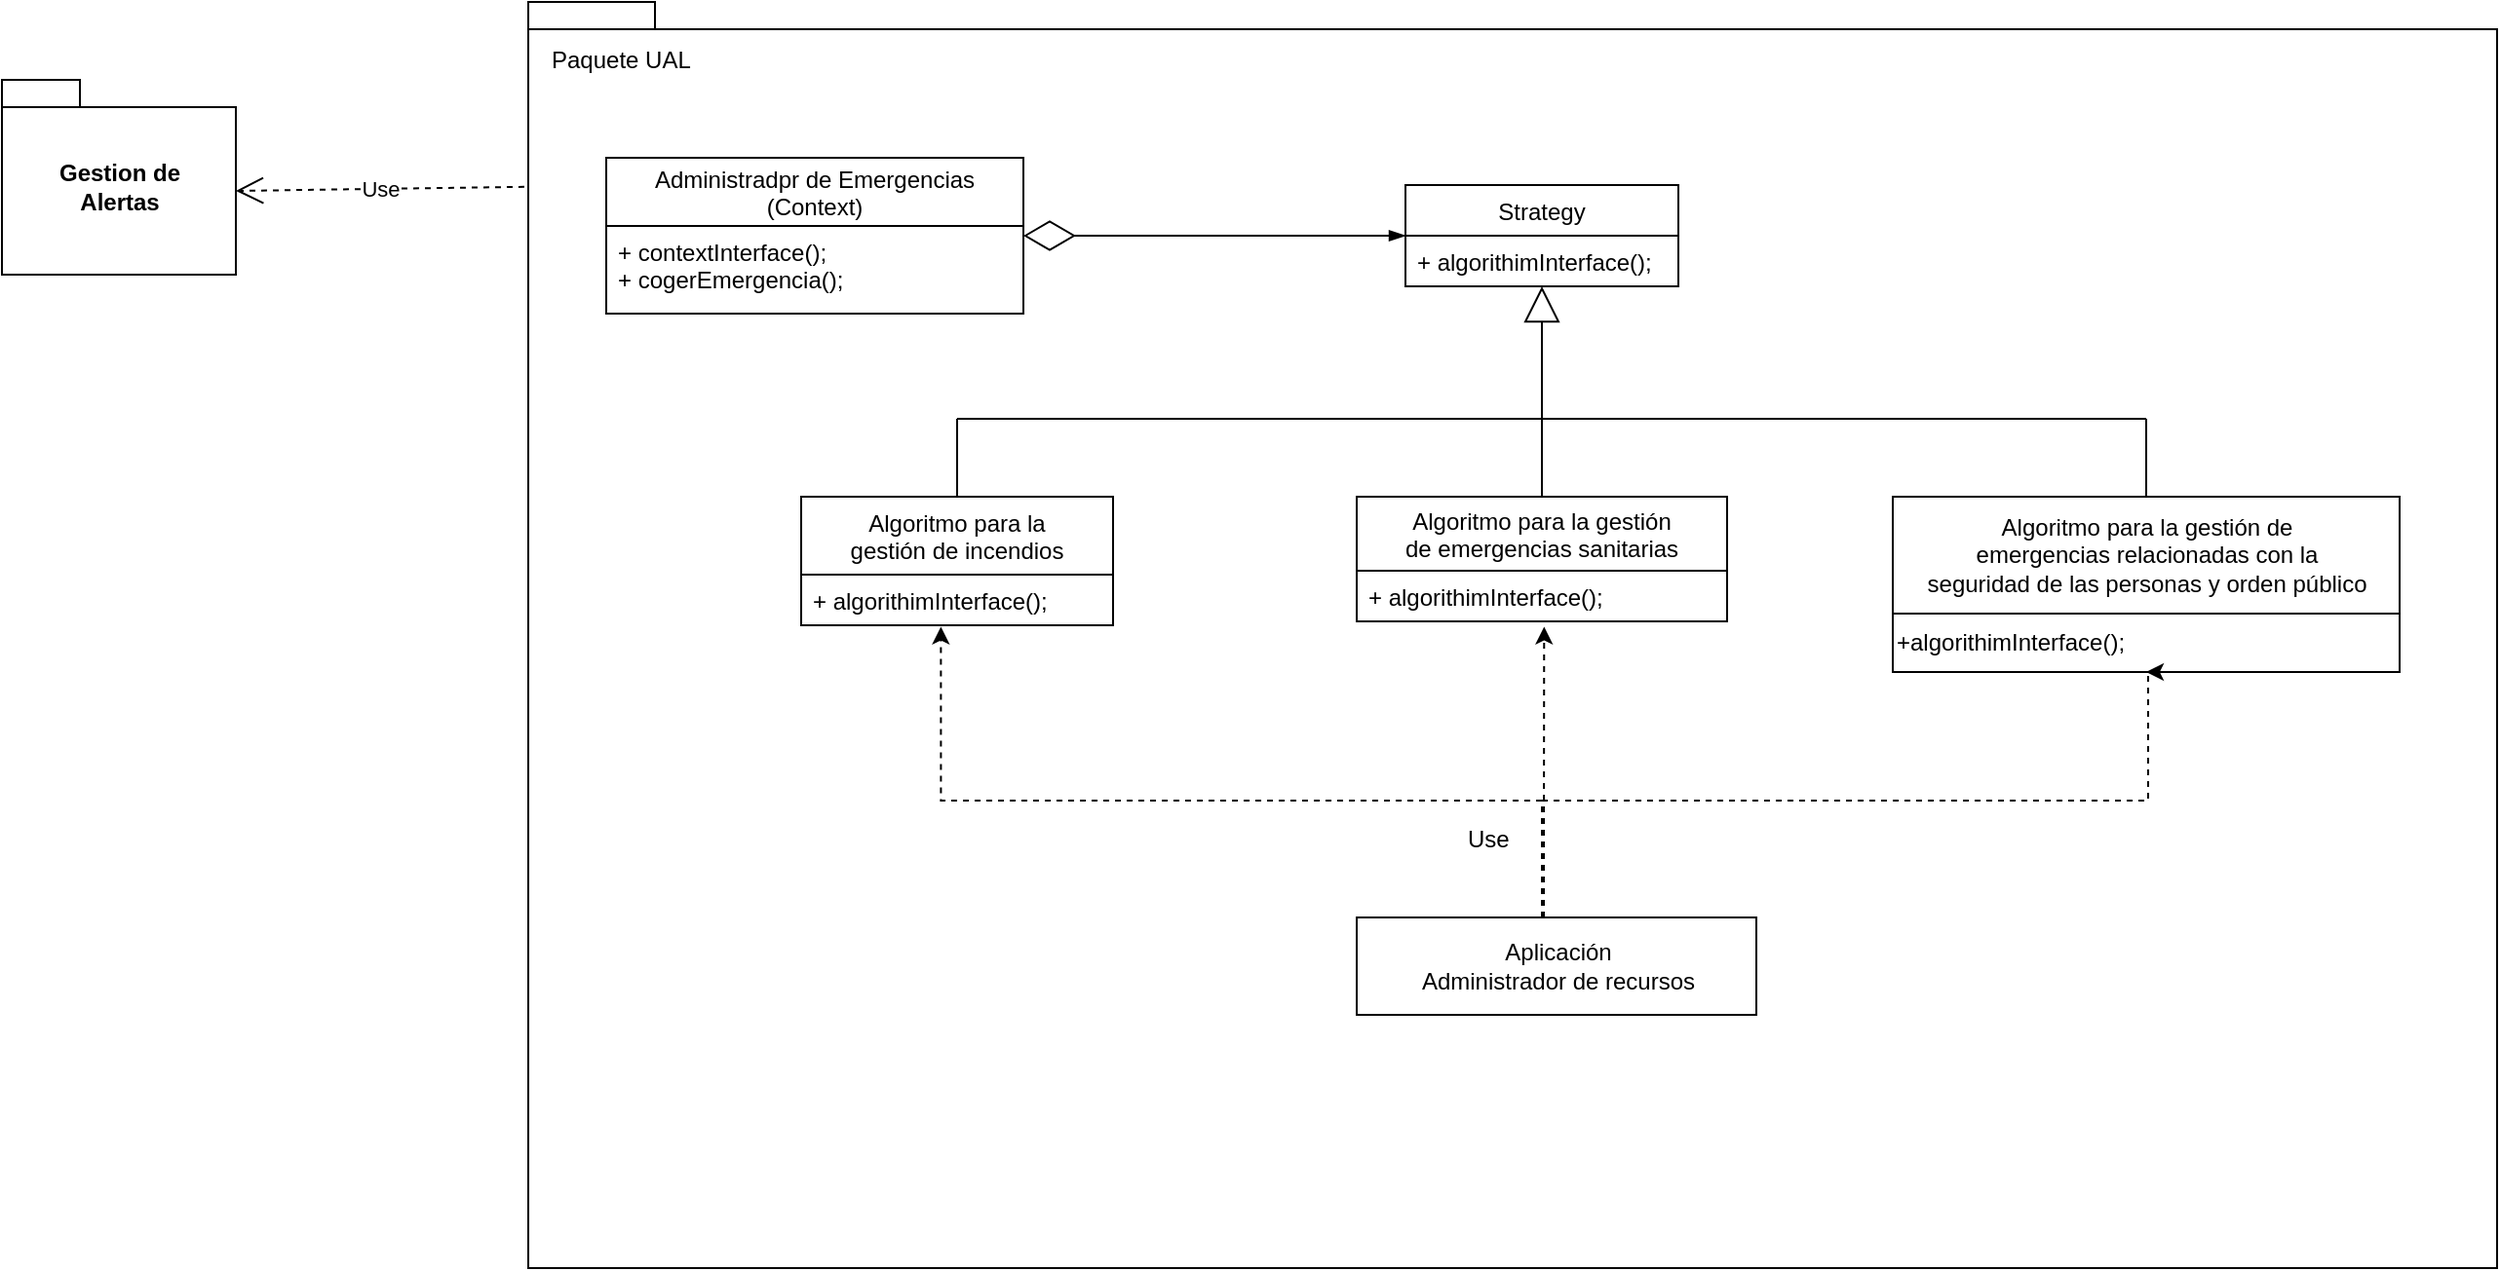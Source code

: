 <mxfile version="12.2.3" type="device" pages="1"><diagram id="fjS9aj-fU1OhJwLdsId0" name="Page-1"><mxGraphModel dx="1673" dy="931" grid="1" gridSize="10" guides="1" tooltips="1" connect="1" arrows="1" fold="1" page="1" pageScale="1" pageWidth="1169" pageHeight="1654" math="0" shadow="0"><root><mxCell id="0"/><mxCell id="1" parent="0"/><mxCell id="2QXqk7xqMmpykBd4fs5p-1" value="" style="shape=folder;fontStyle=1;spacingTop=10;tabWidth=40;tabHeight=14;tabPosition=left;html=1;" vertex="1" parent="1"><mxGeometry x="320" y="80" width="1010" height="650" as="geometry"/></mxCell><mxCell id="2QXqk7xqMmpykBd4fs5p-2" value="Administradpr de Emergencias&#xA;(Context)" style="swimlane;fontStyle=0;childLayout=stackLayout;horizontal=1;startSize=35;fillColor=none;horizontalStack=0;resizeParent=1;resizeParentMax=0;resizeLast=0;collapsible=1;marginBottom=0;" vertex="1" parent="1"><mxGeometry x="360" y="160" width="214" height="80" as="geometry"/></mxCell><mxCell id="2QXqk7xqMmpykBd4fs5p-3" value="+ contextInterface();&#xA;+ cogerEmergencia();&#xA;" style="text;strokeColor=none;fillColor=none;align=left;verticalAlign=top;spacingLeft=4;spacingRight=4;overflow=hidden;rotatable=0;points=[[0,0.5],[1,0.5]];portConstraint=eastwest;" vertex="1" parent="2QXqk7xqMmpykBd4fs5p-2"><mxGeometry y="35" width="214" height="45" as="geometry"/></mxCell><mxCell id="2QXqk7xqMmpykBd4fs5p-4" value="Strategy" style="swimlane;fontStyle=0;childLayout=stackLayout;horizontal=1;startSize=26;fillColor=none;horizontalStack=0;resizeParent=1;resizeParentMax=0;resizeLast=0;collapsible=1;marginBottom=0;" vertex="1" parent="1"><mxGeometry x="770" y="174" width="140" height="52" as="geometry"/></mxCell><mxCell id="2QXqk7xqMmpykBd4fs5p-5" value="+ algorithimInterface();" style="text;strokeColor=none;fillColor=none;align=left;verticalAlign=top;spacingLeft=4;spacingRight=4;overflow=hidden;rotatable=0;points=[[0,0.5],[1,0.5]];portConstraint=eastwest;" vertex="1" parent="2QXqk7xqMmpykBd4fs5p-4"><mxGeometry y="26" width="140" height="26" as="geometry"/></mxCell><mxCell id="2QXqk7xqMmpykBd4fs5p-6" value="" style="endArrow=diamondThin;endFill=0;endSize=24;html=1;entryX=1;entryY=0.5;entryDx=0;entryDy=0;startArrow=blockThin;startFill=1;" edge="1" parent="1" target="2QXqk7xqMmpykBd4fs5p-2"><mxGeometry width="160" relative="1" as="geometry"><mxPoint x="770" y="200" as="sourcePoint"/><mxPoint x="750" y="354" as="targetPoint"/></mxGeometry></mxCell><mxCell id="2QXqk7xqMmpykBd4fs5p-7" value="" style="endArrow=block;endSize=16;endFill=0;html=1;entryX=0.5;entryY=1;entryDx=0;entryDy=0;exitX=0.5;exitY=0;exitDx=0;exitDy=0;" edge="1" parent="1" source="2QXqk7xqMmpykBd4fs5p-12" target="2QXqk7xqMmpykBd4fs5p-4"><mxGeometry x="0.176" y="-120" width="160" relative="1" as="geometry"><mxPoint x="840" y="294" as="sourcePoint"/><mxPoint x="890" y="304" as="targetPoint"/><mxPoint as="offset"/></mxGeometry></mxCell><mxCell id="2QXqk7xqMmpykBd4fs5p-8" value="Algoritmo para la &#xA;gestión de incendios" style="swimlane;fontStyle=0;childLayout=stackLayout;horizontal=1;startSize=40;fillColor=none;horizontalStack=0;resizeParent=1;resizeParentMax=0;resizeLast=0;collapsible=1;marginBottom=0;" vertex="1" parent="1"><mxGeometry x="460" y="334" width="160" height="66" as="geometry"/></mxCell><mxCell id="2QXqk7xqMmpykBd4fs5p-9" value="+ algorithimInterface();" style="text;strokeColor=none;fillColor=none;align=left;verticalAlign=top;spacingLeft=4;spacingRight=4;overflow=hidden;rotatable=0;points=[[0,0.5],[1,0.5]];portConstraint=eastwest;" vertex="1" parent="2QXqk7xqMmpykBd4fs5p-8"><mxGeometry y="40" width="160" height="26" as="geometry"/></mxCell><mxCell id="2QXqk7xqMmpykBd4fs5p-10" value="Algoritmo para la gestión de &lt;br&gt;emergencias relacionadas con la &lt;br&gt;seguridad de las personas y orden público" style="html=1;" vertex="1" parent="1"><mxGeometry x="1020" y="334" width="260" height="60" as="geometry"/></mxCell><mxCell id="2QXqk7xqMmpykBd4fs5p-11" value="+algorithimInterface();" style="html=1;align=left;" vertex="1" parent="1"><mxGeometry x="1020" y="394" width="260" height="30" as="geometry"/></mxCell><mxCell id="2QXqk7xqMmpykBd4fs5p-12" value="Algoritmo para la gestión &#xA;de emergencias sanitarias" style="swimlane;fontStyle=0;childLayout=stackLayout;horizontal=1;startSize=38;fillColor=none;horizontalStack=0;resizeParent=1;resizeParentMax=0;resizeLast=0;collapsible=1;marginBottom=0;" vertex="1" parent="1"><mxGeometry x="745" y="334" width="190" height="64" as="geometry"/></mxCell><mxCell id="2QXqk7xqMmpykBd4fs5p-13" value="+ algorithimInterface();" style="text;strokeColor=none;fillColor=none;align=left;verticalAlign=top;spacingLeft=4;spacingRight=4;overflow=hidden;rotatable=0;points=[[0,0.5],[1,0.5]];portConstraint=eastwest;" vertex="1" parent="2QXqk7xqMmpykBd4fs5p-12"><mxGeometry y="38" width="190" height="26" as="geometry"/></mxCell><mxCell id="2QXqk7xqMmpykBd4fs5p-14" value="" style="endArrow=none;html=1;exitX=0.5;exitY=0;exitDx=0;exitDy=0;" edge="1" parent="1" source="2QXqk7xqMmpykBd4fs5p-8"><mxGeometry width="50" height="50" relative="1" as="geometry"><mxPoint x="600" y="314" as="sourcePoint"/><mxPoint x="540" y="294" as="targetPoint"/></mxGeometry></mxCell><mxCell id="2QXqk7xqMmpykBd4fs5p-15" value="" style="endArrow=none;html=1;exitX=0.5;exitY=0;exitDx=0;exitDy=0;" edge="1" parent="1" source="2QXqk7xqMmpykBd4fs5p-10"><mxGeometry width="50" height="50" relative="1" as="geometry"><mxPoint x="1100" y="284" as="sourcePoint"/><mxPoint x="1150" y="294" as="targetPoint"/></mxGeometry></mxCell><mxCell id="2QXqk7xqMmpykBd4fs5p-16" value="" style="endArrow=none;html=1;" edge="1" parent="1"><mxGeometry width="50" height="50" relative="1" as="geometry"><mxPoint x="540" y="294" as="sourcePoint"/><mxPoint x="1150" y="294" as="targetPoint"/></mxGeometry></mxCell><mxCell id="2QXqk7xqMmpykBd4fs5p-17" value="&lt;div&gt;Gestion de&lt;/div&gt;&lt;div&gt;Alertas&lt;br&gt;&lt;/div&gt;" style="shape=folder;fontStyle=1;spacingTop=10;tabWidth=40;tabHeight=14;tabPosition=left;html=1;" vertex="1" parent="1"><mxGeometry x="50" y="120" width="120" height="100" as="geometry"/></mxCell><mxCell id="2QXqk7xqMmpykBd4fs5p-18" value="Use" style="endArrow=open;endSize=12;dashed=1;html=1;exitX=-0.002;exitY=0.146;exitDx=0;exitDy=0;exitPerimeter=0;entryX=0;entryY=0;entryDx=120;entryDy=57;entryPerimeter=0;" edge="1" parent="1" source="2QXqk7xqMmpykBd4fs5p-1" target="2QXqk7xqMmpykBd4fs5p-17"><mxGeometry width="160" relative="1" as="geometry"><mxPoint x="110" y="290" as="sourcePoint"/><mxPoint x="270" y="290" as="targetPoint"/></mxGeometry></mxCell><mxCell id="2QXqk7xqMmpykBd4fs5p-26" style="edgeStyle=orthogonalEdgeStyle;rounded=0;orthogonalLoop=1;jettySize=auto;html=1;entryX=0.448;entryY=1.029;entryDx=0;entryDy=0;entryPerimeter=0;dashed=1;" edge="1" parent="1" source="2QXqk7xqMmpykBd4fs5p-23" target="2QXqk7xqMmpykBd4fs5p-9"><mxGeometry relative="1" as="geometry"><Array as="points"><mxPoint x="840" y="490"/><mxPoint x="532" y="490"/></Array></mxGeometry></mxCell><mxCell id="2QXqk7xqMmpykBd4fs5p-27" style="edgeStyle=orthogonalEdgeStyle;rounded=0;orthogonalLoop=1;jettySize=auto;html=1;entryX=0.5;entryY=1;entryDx=0;entryDy=0;dashed=1;" edge="1" parent="1" source="2QXqk7xqMmpykBd4fs5p-23" target="2QXqk7xqMmpykBd4fs5p-11"><mxGeometry relative="1" as="geometry"><Array as="points"><mxPoint x="840" y="490"/><mxPoint x="1151" y="490"/></Array></mxGeometry></mxCell><mxCell id="2QXqk7xqMmpykBd4fs5p-28" style="edgeStyle=orthogonalEdgeStyle;rounded=0;orthogonalLoop=1;jettySize=auto;html=1;entryX=0.506;entryY=1.106;entryDx=0;entryDy=0;entryPerimeter=0;dashed=1;" edge="1" parent="1" source="2QXqk7xqMmpykBd4fs5p-23" target="2QXqk7xqMmpykBd4fs5p-13"><mxGeometry relative="1" as="geometry"><Array as="points"><mxPoint x="841" y="530"/><mxPoint x="841" y="530"/></Array></mxGeometry></mxCell><mxCell id="2QXqk7xqMmpykBd4fs5p-23" value="&lt;div&gt;Aplicación&lt;/div&gt;&lt;div&gt;Administrador de recursos&lt;br&gt;&lt;/div&gt;" style="html=1;" vertex="1" parent="1"><mxGeometry x="745" y="550" width="205" height="50" as="geometry"/></mxCell><mxCell id="2QXqk7xqMmpykBd4fs5p-29" value="Use" style="text;html=1;resizable=0;points=[];autosize=1;align=left;verticalAlign=top;spacingTop=-4;" vertex="1" parent="1"><mxGeometry x="800" y="500" width="40" height="20" as="geometry"/></mxCell><mxCell id="2QXqk7xqMmpykBd4fs5p-30" value="Paquete UAL" style="text;html=1;resizable=0;points=[];autosize=1;align=left;verticalAlign=top;spacingTop=-4;" vertex="1" parent="1"><mxGeometry x="330" y="100" width="90" height="20" as="geometry"/></mxCell></root></mxGraphModel></diagram></mxfile>